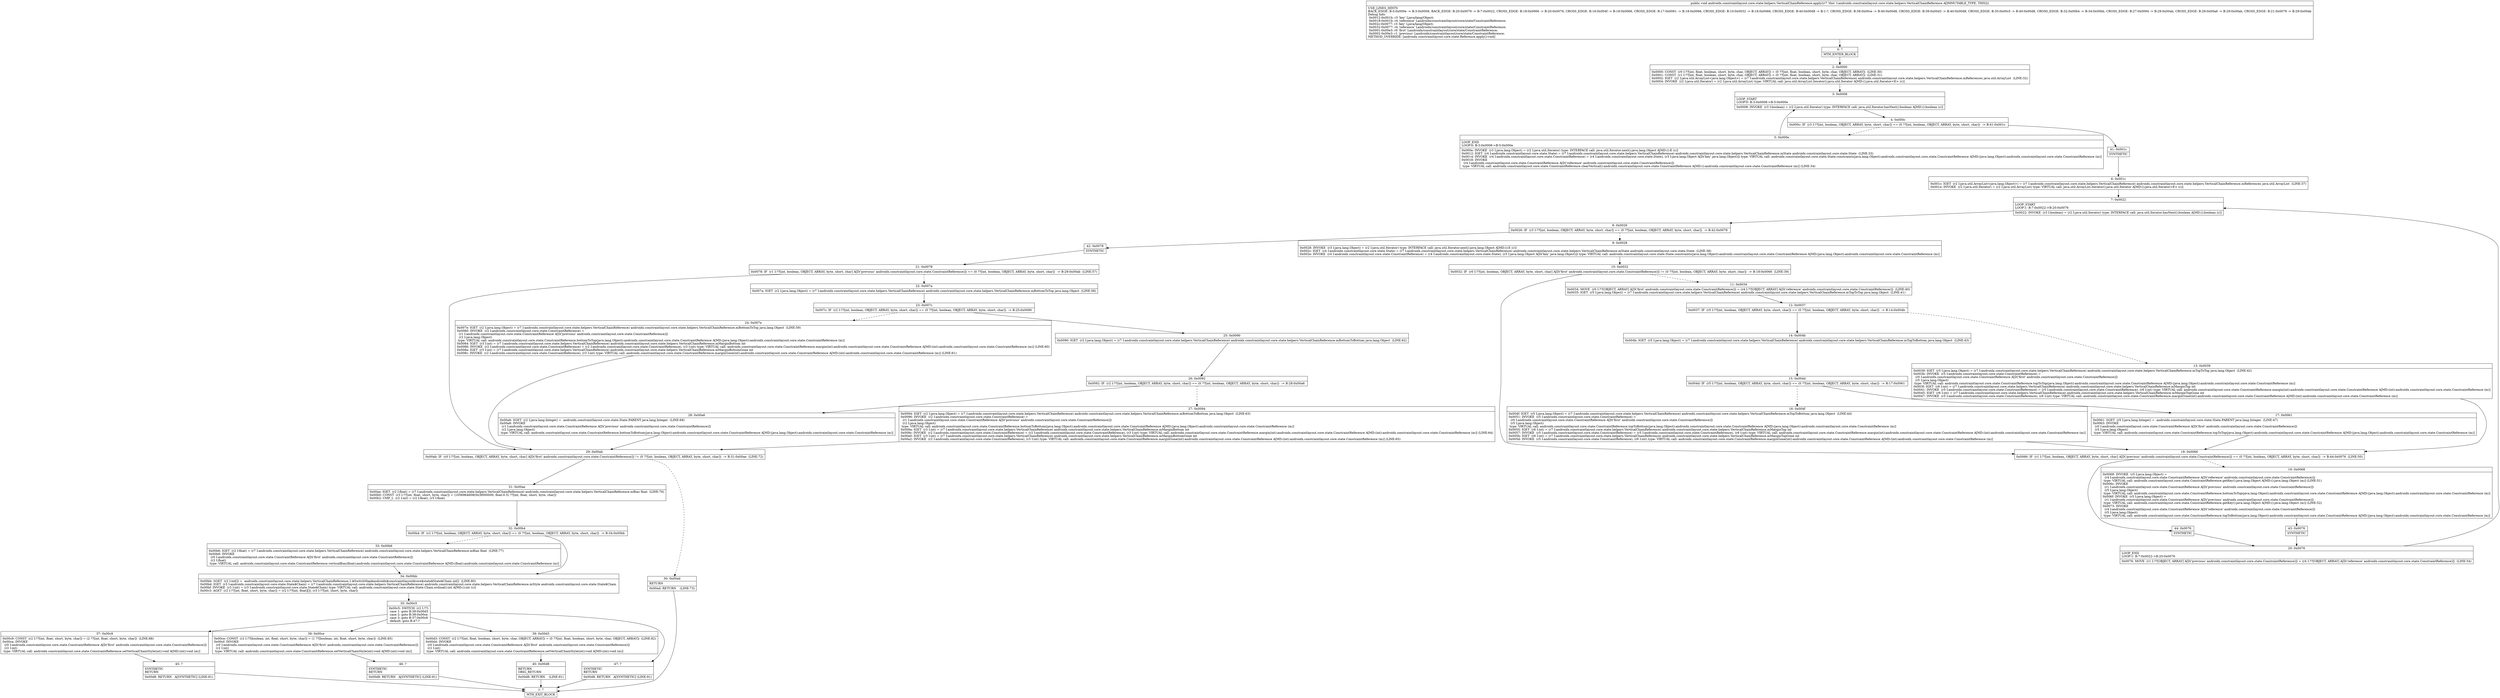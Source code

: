 digraph "CFG forandroidx.constraintlayout.core.state.helpers.VerticalChainReference.apply()V" {
Node_0 [shape=record,label="{0\:\ ?|MTH_ENTER_BLOCK\l}"];
Node_2 [shape=record,label="{2\:\ 0x0000|0x0000: CONST  (r0 I:??[int, float, boolean, short, byte, char, OBJECT, ARRAY]) = (0 ??[int, float, boolean, short, byte, char, OBJECT, ARRAY])  (LINE:30)\l0x0001: CONST  (r1 I:??[int, float, boolean, short, byte, char, OBJECT, ARRAY]) = (0 ??[int, float, boolean, short, byte, char, OBJECT, ARRAY])  (LINE:31)\l0x0002: IGET  (r2 I:java.util.ArrayList\<java.lang.Object\>) = (r7 I:androidx.constraintlayout.core.state.helpers.VerticalChainReference) androidx.constraintlayout.core.state.helpers.VerticalChainReference.mReferences java.util.ArrayList  (LINE:32)\l0x0004: INVOKE  (r2 I:java.util.Iterator) = (r2 I:java.util.ArrayList) type: VIRTUAL call: java.util.ArrayList.iterator():java.util.Iterator A[MD:():java.util.Iterator\<E\> (c)]\l}"];
Node_3 [shape=record,label="{3\:\ 0x0008|LOOP_START\lLOOP:0: B:3:0x0008\-\>B:5:0x000e\l|0x0008: INVOKE  (r3 I:boolean) = (r2 I:java.util.Iterator) type: INTERFACE call: java.util.Iterator.hasNext():boolean A[MD:():boolean (c)]\l}"];
Node_4 [shape=record,label="{4\:\ 0x000c|0x000c: IF  (r3 I:??[int, boolean, OBJECT, ARRAY, byte, short, char]) == (0 ??[int, boolean, OBJECT, ARRAY, byte, short, char])  \-\> B:41:0x001c \l}"];
Node_5 [shape=record,label="{5\:\ 0x000e|LOOP_END\lLOOP:0: B:3:0x0008\-\>B:5:0x000e\l|0x000e: INVOKE  (r3 I:java.lang.Object) = (r2 I:java.util.Iterator) type: INTERFACE call: java.util.Iterator.next():java.lang.Object A[MD:():E (c)]\l0x0012: IGET  (r4 I:androidx.constraintlayout.core.state.State) = (r7 I:androidx.constraintlayout.core.state.helpers.VerticalChainReference) androidx.constraintlayout.core.state.helpers.VerticalChainReference.mState androidx.constraintlayout.core.state.State  (LINE:33)\l0x0014: INVOKE  (r4 I:androidx.constraintlayout.core.state.ConstraintReference) = (r4 I:androidx.constraintlayout.core.state.State), (r3 I:java.lang.Object A[D('key' java.lang.Object)]) type: VIRTUAL call: androidx.constraintlayout.core.state.State.constraints(java.lang.Object):androidx.constraintlayout.core.state.ConstraintReference A[MD:(java.lang.Object):androidx.constraintlayout.core.state.ConstraintReference (m)]\l0x0018: INVOKE  \l  (r4 I:androidx.constraintlayout.core.state.ConstraintReference A[D('reference' androidx.constraintlayout.core.state.ConstraintReference)])\l type: VIRTUAL call: androidx.constraintlayout.core.state.ConstraintReference.clearVertical():androidx.constraintlayout.core.state.ConstraintReference A[MD:():androidx.constraintlayout.core.state.ConstraintReference (m)] (LINE:34)\l}"];
Node_41 [shape=record,label="{41\:\ 0x001c|SYNTHETIC\l}"];
Node_6 [shape=record,label="{6\:\ 0x001c|0x001c: IGET  (r2 I:java.util.ArrayList\<java.lang.Object\>) = (r7 I:androidx.constraintlayout.core.state.helpers.VerticalChainReference) androidx.constraintlayout.core.state.helpers.VerticalChainReference.mReferences java.util.ArrayList  (LINE:37)\l0x001e: INVOKE  (r2 I:java.util.Iterator) = (r2 I:java.util.ArrayList) type: VIRTUAL call: java.util.ArrayList.iterator():java.util.Iterator A[MD:():java.util.Iterator\<E\> (c)]\l}"];
Node_7 [shape=record,label="{7\:\ 0x0022|LOOP_START\lLOOP:1: B:7:0x0022\-\>B:20:0x0076\l|0x0022: INVOKE  (r3 I:boolean) = (r2 I:java.util.Iterator) type: INTERFACE call: java.util.Iterator.hasNext():boolean A[MD:():boolean (c)]\l}"];
Node_8 [shape=record,label="{8\:\ 0x0026|0x0026: IF  (r3 I:??[int, boolean, OBJECT, ARRAY, byte, short, char]) == (0 ??[int, boolean, OBJECT, ARRAY, byte, short, char])  \-\> B:42:0x0078 \l}"];
Node_9 [shape=record,label="{9\:\ 0x0028|0x0028: INVOKE  (r3 I:java.lang.Object) = (r2 I:java.util.Iterator) type: INTERFACE call: java.util.Iterator.next():java.lang.Object A[MD:():E (c)]\l0x002c: IGET  (r4 I:androidx.constraintlayout.core.state.State) = (r7 I:androidx.constraintlayout.core.state.helpers.VerticalChainReference) androidx.constraintlayout.core.state.helpers.VerticalChainReference.mState androidx.constraintlayout.core.state.State  (LINE:38)\l0x002e: INVOKE  (r4 I:androidx.constraintlayout.core.state.ConstraintReference) = (r4 I:androidx.constraintlayout.core.state.State), (r3 I:java.lang.Object A[D('key' java.lang.Object)]) type: VIRTUAL call: androidx.constraintlayout.core.state.State.constraints(java.lang.Object):androidx.constraintlayout.core.state.ConstraintReference A[MD:(java.lang.Object):androidx.constraintlayout.core.state.ConstraintReference (m)]\l}"];
Node_10 [shape=record,label="{10\:\ 0x0032|0x0032: IF  (r0 I:??[int, boolean, OBJECT, ARRAY, byte, short, char] A[D('first' androidx.constraintlayout.core.state.ConstraintReference)]) != (0 ??[int, boolean, OBJECT, ARRAY, byte, short, char])  \-\> B:18:0x0066  (LINE:39)\l}"];
Node_11 [shape=record,label="{11\:\ 0x0034|0x0034: MOVE  (r0 I:??[OBJECT, ARRAY] A[D('first' androidx.constraintlayout.core.state.ConstraintReference)]) = (r4 I:??[OBJECT, ARRAY] A[D('reference' androidx.constraintlayout.core.state.ConstraintReference)])  (LINE:40)\l0x0035: IGET  (r5 I:java.lang.Object) = (r7 I:androidx.constraintlayout.core.state.helpers.VerticalChainReference) androidx.constraintlayout.core.state.helpers.VerticalChainReference.mTopToTop java.lang.Object  (LINE:41)\l}"];
Node_12 [shape=record,label="{12\:\ 0x0037|0x0037: IF  (r5 I:??[int, boolean, OBJECT, ARRAY, byte, short, char]) == (0 ??[int, boolean, OBJECT, ARRAY, byte, short, char])  \-\> B:14:0x004b \l}"];
Node_13 [shape=record,label="{13\:\ 0x0039|0x0039: IGET  (r5 I:java.lang.Object) = (r7 I:androidx.constraintlayout.core.state.helpers.VerticalChainReference) androidx.constraintlayout.core.state.helpers.VerticalChainReference.mTopToTop java.lang.Object  (LINE:42)\l0x003b: INVOKE  (r5 I:androidx.constraintlayout.core.state.ConstraintReference) = \l  (r0 I:androidx.constraintlayout.core.state.ConstraintReference A[D('first' androidx.constraintlayout.core.state.ConstraintReference)])\l  (r5 I:java.lang.Object)\l type: VIRTUAL call: androidx.constraintlayout.core.state.ConstraintReference.topToTop(java.lang.Object):androidx.constraintlayout.core.state.ConstraintReference A[MD:(java.lang.Object):androidx.constraintlayout.core.state.ConstraintReference (m)]\l0x003f: IGET  (r6 I:int) = (r7 I:androidx.constraintlayout.core.state.helpers.VerticalChainReference) androidx.constraintlayout.core.state.helpers.VerticalChainReference.mMarginTop int \l0x0041: INVOKE  (r5 I:androidx.constraintlayout.core.state.ConstraintReference) = (r5 I:androidx.constraintlayout.core.state.ConstraintReference), (r6 I:int) type: VIRTUAL call: androidx.constraintlayout.core.state.ConstraintReference.margin(int):androidx.constraintlayout.core.state.ConstraintReference A[MD:(int):androidx.constraintlayout.core.state.ConstraintReference (m)]\l0x0045: IGET  (r6 I:int) = (r7 I:androidx.constraintlayout.core.state.helpers.VerticalChainReference) androidx.constraintlayout.core.state.helpers.VerticalChainReference.mMarginTopGone int \l0x0047: INVOKE  (r5 I:androidx.constraintlayout.core.state.ConstraintReference), (r6 I:int) type: VIRTUAL call: androidx.constraintlayout.core.state.ConstraintReference.marginGone(int):androidx.constraintlayout.core.state.ConstraintReference A[MD:(int):androidx.constraintlayout.core.state.ConstraintReference (m)]\l}"];
Node_14 [shape=record,label="{14\:\ 0x004b|0x004b: IGET  (r5 I:java.lang.Object) = (r7 I:androidx.constraintlayout.core.state.helpers.VerticalChainReference) androidx.constraintlayout.core.state.helpers.VerticalChainReference.mTopToBottom java.lang.Object  (LINE:43)\l}"];
Node_15 [shape=record,label="{15\:\ 0x004d|0x004d: IF  (r5 I:??[int, boolean, OBJECT, ARRAY, byte, short, char]) == (0 ??[int, boolean, OBJECT, ARRAY, byte, short, char])  \-\> B:17:0x0061 \l}"];
Node_16 [shape=record,label="{16\:\ 0x004f|0x004f: IGET  (r5 I:java.lang.Object) = (r7 I:androidx.constraintlayout.core.state.helpers.VerticalChainReference) androidx.constraintlayout.core.state.helpers.VerticalChainReference.mTopToBottom java.lang.Object  (LINE:44)\l0x0051: INVOKE  (r5 I:androidx.constraintlayout.core.state.ConstraintReference) = \l  (r0 I:androidx.constraintlayout.core.state.ConstraintReference A[D('first' androidx.constraintlayout.core.state.ConstraintReference)])\l  (r5 I:java.lang.Object)\l type: VIRTUAL call: androidx.constraintlayout.core.state.ConstraintReference.topToBottom(java.lang.Object):androidx.constraintlayout.core.state.ConstraintReference A[MD:(java.lang.Object):androidx.constraintlayout.core.state.ConstraintReference (m)]\l0x0055: IGET  (r6 I:int) = (r7 I:androidx.constraintlayout.core.state.helpers.VerticalChainReference) androidx.constraintlayout.core.state.helpers.VerticalChainReference.mMarginTop int \l0x0057: INVOKE  (r5 I:androidx.constraintlayout.core.state.ConstraintReference) = (r5 I:androidx.constraintlayout.core.state.ConstraintReference), (r6 I:int) type: VIRTUAL call: androidx.constraintlayout.core.state.ConstraintReference.margin(int):androidx.constraintlayout.core.state.ConstraintReference A[MD:(int):androidx.constraintlayout.core.state.ConstraintReference (m)]\l0x005b: IGET  (r6 I:int) = (r7 I:androidx.constraintlayout.core.state.helpers.VerticalChainReference) androidx.constraintlayout.core.state.helpers.VerticalChainReference.mMarginTopGone int \l0x005d: INVOKE  (r5 I:androidx.constraintlayout.core.state.ConstraintReference), (r6 I:int) type: VIRTUAL call: androidx.constraintlayout.core.state.ConstraintReference.marginGone(int):androidx.constraintlayout.core.state.ConstraintReference A[MD:(int):androidx.constraintlayout.core.state.ConstraintReference (m)]\l}"];
Node_17 [shape=record,label="{17\:\ 0x0061|0x0061: SGET  (r5 I:java.lang.Integer) =  androidx.constraintlayout.core.state.State.PARENT java.lang.Integer  (LINE:47)\l0x0063: INVOKE  \l  (r0 I:androidx.constraintlayout.core.state.ConstraintReference A[D('first' androidx.constraintlayout.core.state.ConstraintReference)])\l  (r5 I:java.lang.Object)\l type: VIRTUAL call: androidx.constraintlayout.core.state.ConstraintReference.topToTop(java.lang.Object):androidx.constraintlayout.core.state.ConstraintReference A[MD:(java.lang.Object):androidx.constraintlayout.core.state.ConstraintReference (m)]\l}"];
Node_18 [shape=record,label="{18\:\ 0x0066|0x0066: IF  (r1 I:??[int, boolean, OBJECT, ARRAY, byte, short, char] A[D('previous' androidx.constraintlayout.core.state.ConstraintReference)]) == (0 ??[int, boolean, OBJECT, ARRAY, byte, short, char])  \-\> B:44:0x0076  (LINE:50)\l}"];
Node_19 [shape=record,label="{19\:\ 0x0068|0x0068: INVOKE  (r5 I:java.lang.Object) = \l  (r4 I:androidx.constraintlayout.core.state.ConstraintReference A[D('reference' androidx.constraintlayout.core.state.ConstraintReference)])\l type: VIRTUAL call: androidx.constraintlayout.core.state.ConstraintReference.getKey():java.lang.Object A[MD:():java.lang.Object (m)] (LINE:51)\l0x006c: INVOKE  \l  (r1 I:androidx.constraintlayout.core.state.ConstraintReference A[D('previous' androidx.constraintlayout.core.state.ConstraintReference)])\l  (r5 I:java.lang.Object)\l type: VIRTUAL call: androidx.constraintlayout.core.state.ConstraintReference.bottomToTop(java.lang.Object):androidx.constraintlayout.core.state.ConstraintReference A[MD:(java.lang.Object):androidx.constraintlayout.core.state.ConstraintReference (m)]\l0x006f: INVOKE  (r5 I:java.lang.Object) = \l  (r1 I:androidx.constraintlayout.core.state.ConstraintReference A[D('previous' androidx.constraintlayout.core.state.ConstraintReference)])\l type: VIRTUAL call: androidx.constraintlayout.core.state.ConstraintReference.getKey():java.lang.Object A[MD:():java.lang.Object (m)] (LINE:52)\l0x0073: INVOKE  \l  (r4 I:androidx.constraintlayout.core.state.ConstraintReference A[D('reference' androidx.constraintlayout.core.state.ConstraintReference)])\l  (r5 I:java.lang.Object)\l type: VIRTUAL call: androidx.constraintlayout.core.state.ConstraintReference.topToBottom(java.lang.Object):androidx.constraintlayout.core.state.ConstraintReference A[MD:(java.lang.Object):androidx.constraintlayout.core.state.ConstraintReference (m)]\l}"];
Node_43 [shape=record,label="{43\:\ 0x0076|SYNTHETIC\l}"];
Node_20 [shape=record,label="{20\:\ 0x0076|LOOP_END\lLOOP:1: B:7:0x0022\-\>B:20:0x0076\l|0x0076: MOVE  (r1 I:??[OBJECT, ARRAY] A[D('previous' androidx.constraintlayout.core.state.ConstraintReference)]) = (r4 I:??[OBJECT, ARRAY] A[D('reference' androidx.constraintlayout.core.state.ConstraintReference)])  (LINE:54)\l}"];
Node_44 [shape=record,label="{44\:\ 0x0076|SYNTHETIC\l}"];
Node_42 [shape=record,label="{42\:\ 0x0078|SYNTHETIC\l}"];
Node_21 [shape=record,label="{21\:\ 0x0078|0x0078: IF  (r1 I:??[int, boolean, OBJECT, ARRAY, byte, short, char] A[D('previous' androidx.constraintlayout.core.state.ConstraintReference)]) == (0 ??[int, boolean, OBJECT, ARRAY, byte, short, char])  \-\> B:29:0x00ab  (LINE:57)\l}"];
Node_22 [shape=record,label="{22\:\ 0x007a|0x007a: IGET  (r2 I:java.lang.Object) = (r7 I:androidx.constraintlayout.core.state.helpers.VerticalChainReference) androidx.constraintlayout.core.state.helpers.VerticalChainReference.mBottomToTop java.lang.Object  (LINE:58)\l}"];
Node_23 [shape=record,label="{23\:\ 0x007c|0x007c: IF  (r2 I:??[int, boolean, OBJECT, ARRAY, byte, short, char]) == (0 ??[int, boolean, OBJECT, ARRAY, byte, short, char])  \-\> B:25:0x0090 \l}"];
Node_24 [shape=record,label="{24\:\ 0x007e|0x007e: IGET  (r2 I:java.lang.Object) = (r7 I:androidx.constraintlayout.core.state.helpers.VerticalChainReference) androidx.constraintlayout.core.state.helpers.VerticalChainReference.mBottomToTop java.lang.Object  (LINE:59)\l0x0080: INVOKE  (r2 I:androidx.constraintlayout.core.state.ConstraintReference) = \l  (r1 I:androidx.constraintlayout.core.state.ConstraintReference A[D('previous' androidx.constraintlayout.core.state.ConstraintReference)])\l  (r2 I:java.lang.Object)\l type: VIRTUAL call: androidx.constraintlayout.core.state.ConstraintReference.bottomToTop(java.lang.Object):androidx.constraintlayout.core.state.ConstraintReference A[MD:(java.lang.Object):androidx.constraintlayout.core.state.ConstraintReference (m)]\l0x0084: IGET  (r3 I:int) = (r7 I:androidx.constraintlayout.core.state.helpers.VerticalChainReference) androidx.constraintlayout.core.state.helpers.VerticalChainReference.mMarginBottom int \l0x0086: INVOKE  (r2 I:androidx.constraintlayout.core.state.ConstraintReference) = (r2 I:androidx.constraintlayout.core.state.ConstraintReference), (r3 I:int) type: VIRTUAL call: androidx.constraintlayout.core.state.ConstraintReference.margin(int):androidx.constraintlayout.core.state.ConstraintReference A[MD:(int):androidx.constraintlayout.core.state.ConstraintReference (m)] (LINE:60)\l0x008a: IGET  (r3 I:int) = (r7 I:androidx.constraintlayout.core.state.helpers.VerticalChainReference) androidx.constraintlayout.core.state.helpers.VerticalChainReference.mMarginBottomGone int \l0x008c: INVOKE  (r2 I:androidx.constraintlayout.core.state.ConstraintReference), (r3 I:int) type: VIRTUAL call: androidx.constraintlayout.core.state.ConstraintReference.marginGone(int):androidx.constraintlayout.core.state.ConstraintReference A[MD:(int):androidx.constraintlayout.core.state.ConstraintReference (m)] (LINE:61)\l}"];
Node_25 [shape=record,label="{25\:\ 0x0090|0x0090: IGET  (r2 I:java.lang.Object) = (r7 I:androidx.constraintlayout.core.state.helpers.VerticalChainReference) androidx.constraintlayout.core.state.helpers.VerticalChainReference.mBottomToBottom java.lang.Object  (LINE:62)\l}"];
Node_26 [shape=record,label="{26\:\ 0x0092|0x0092: IF  (r2 I:??[int, boolean, OBJECT, ARRAY, byte, short, char]) == (0 ??[int, boolean, OBJECT, ARRAY, byte, short, char])  \-\> B:28:0x00a6 \l}"];
Node_27 [shape=record,label="{27\:\ 0x0094|0x0094: IGET  (r2 I:java.lang.Object) = (r7 I:androidx.constraintlayout.core.state.helpers.VerticalChainReference) androidx.constraintlayout.core.state.helpers.VerticalChainReference.mBottomToBottom java.lang.Object  (LINE:63)\l0x0096: INVOKE  (r2 I:androidx.constraintlayout.core.state.ConstraintReference) = \l  (r1 I:androidx.constraintlayout.core.state.ConstraintReference A[D('previous' androidx.constraintlayout.core.state.ConstraintReference)])\l  (r2 I:java.lang.Object)\l type: VIRTUAL call: androidx.constraintlayout.core.state.ConstraintReference.bottomToBottom(java.lang.Object):androidx.constraintlayout.core.state.ConstraintReference A[MD:(java.lang.Object):androidx.constraintlayout.core.state.ConstraintReference (m)]\l0x009a: IGET  (r3 I:int) = (r7 I:androidx.constraintlayout.core.state.helpers.VerticalChainReference) androidx.constraintlayout.core.state.helpers.VerticalChainReference.mMarginBottom int \l0x009c: INVOKE  (r2 I:androidx.constraintlayout.core.state.ConstraintReference) = (r2 I:androidx.constraintlayout.core.state.ConstraintReference), (r3 I:int) type: VIRTUAL call: androidx.constraintlayout.core.state.ConstraintReference.margin(int):androidx.constraintlayout.core.state.ConstraintReference A[MD:(int):androidx.constraintlayout.core.state.ConstraintReference (m)] (LINE:64)\l0x00a0: IGET  (r3 I:int) = (r7 I:androidx.constraintlayout.core.state.helpers.VerticalChainReference) androidx.constraintlayout.core.state.helpers.VerticalChainReference.mMarginBottomGone int \l0x00a2: INVOKE  (r2 I:androidx.constraintlayout.core.state.ConstraintReference), (r3 I:int) type: VIRTUAL call: androidx.constraintlayout.core.state.ConstraintReference.marginGone(int):androidx.constraintlayout.core.state.ConstraintReference A[MD:(int):androidx.constraintlayout.core.state.ConstraintReference (m)] (LINE:65)\l}"];
Node_28 [shape=record,label="{28\:\ 0x00a6|0x00a6: SGET  (r2 I:java.lang.Integer) =  androidx.constraintlayout.core.state.State.PARENT java.lang.Integer  (LINE:68)\l0x00a8: INVOKE  \l  (r1 I:androidx.constraintlayout.core.state.ConstraintReference A[D('previous' androidx.constraintlayout.core.state.ConstraintReference)])\l  (r2 I:java.lang.Object)\l type: VIRTUAL call: androidx.constraintlayout.core.state.ConstraintReference.bottomToBottom(java.lang.Object):androidx.constraintlayout.core.state.ConstraintReference A[MD:(java.lang.Object):androidx.constraintlayout.core.state.ConstraintReference (m)]\l}"];
Node_29 [shape=record,label="{29\:\ 0x00ab|0x00ab: IF  (r0 I:??[int, boolean, OBJECT, ARRAY, byte, short, char] A[D('first' androidx.constraintlayout.core.state.ConstraintReference)]) != (0 ??[int, boolean, OBJECT, ARRAY, byte, short, char])  \-\> B:31:0x00ae  (LINE:72)\l}"];
Node_30 [shape=record,label="{30\:\ 0x00ad|RETURN\l|0x00ad: RETURN    (LINE:73)\l}"];
Node_1 [shape=record,label="{1\:\ ?|MTH_EXIT_BLOCK\l}"];
Node_31 [shape=record,label="{31\:\ 0x00ae|0x00ae: IGET  (r2 I:float) = (r7 I:androidx.constraintlayout.core.state.helpers.VerticalChainReference) androidx.constraintlayout.core.state.helpers.VerticalChainReference.mBias float  (LINE:76)\l0x00b0: CONST  (r3 I:??[int, float, short, byte, char]) = (1056964608(0x3f000000, float:0.5) ??[int, float, short, byte, char]) \l0x00b2: CMP_L  (r2 I:int) = (r2 I:float), (r3 I:float) \l}"];
Node_32 [shape=record,label="{32\:\ 0x00b4|0x00b4: IF  (r2 I:??[int, boolean, OBJECT, ARRAY, byte, short, char]) == (0 ??[int, boolean, OBJECT, ARRAY, byte, short, char])  \-\> B:34:0x00bb \l}"];
Node_33 [shape=record,label="{33\:\ 0x00b6|0x00b6: IGET  (r2 I:float) = (r7 I:androidx.constraintlayout.core.state.helpers.VerticalChainReference) androidx.constraintlayout.core.state.helpers.VerticalChainReference.mBias float  (LINE:77)\l0x00b8: INVOKE  \l  (r0 I:androidx.constraintlayout.core.state.ConstraintReference A[D('first' androidx.constraintlayout.core.state.ConstraintReference)])\l  (r2 I:float)\l type: VIRTUAL call: androidx.constraintlayout.core.state.ConstraintReference.verticalBias(float):androidx.constraintlayout.core.state.ConstraintReference A[MD:(float):androidx.constraintlayout.core.state.ConstraintReference (m)]\l}"];
Node_34 [shape=record,label="{34\:\ 0x00bb|0x00bb: SGET  (r2 I:int[]) =  androidx.constraintlayout.core.state.helpers.VerticalChainReference.1.$SwitchMap$androidx$constraintlayout$core$state$State$Chain int[]  (LINE:80)\l0x00bd: IGET  (r3 I:androidx.constraintlayout.core.state.State$Chain) = (r7 I:androidx.constraintlayout.core.state.helpers.VerticalChainReference) androidx.constraintlayout.core.state.helpers.VerticalChainReference.mStyle androidx.constraintlayout.core.state.State$Chain \l0x00bf: INVOKE  (r3 I:int) = (r3 I:androidx.constraintlayout.core.state.State$Chain) type: VIRTUAL call: androidx.constraintlayout.core.state.State.Chain.ordinal():int A[MD:():int (c)]\l0x00c3: AGET  (r2 I:??[int, float, short, byte, char]) = (r2 I:??[int, float][]), (r3 I:??[int, short, byte, char]) \l}"];
Node_35 [shape=record,label="{35\:\ 0x00c5|0x00c5: SWITCH  (r2 I:??)\l case 1: goto B:39:0x00d3\l case 2: goto B:38:0x00ce\l case 3: goto B:37:0x00c9\l default: goto B:47:? \l}"];
Node_37 [shape=record,label="{37\:\ 0x00c9|0x00c9: CONST  (r2 I:??[int, float, short, byte, char]) = (2 ??[int, float, short, byte, char])  (LINE:88)\l0x00ca: INVOKE  \l  (r0 I:androidx.constraintlayout.core.state.ConstraintReference A[D('first' androidx.constraintlayout.core.state.ConstraintReference)])\l  (r2 I:int)\l type: VIRTUAL call: androidx.constraintlayout.core.state.ConstraintReference.setVerticalChainStyle(int):void A[MD:(int):void (m)]\l}"];
Node_45 [shape=record,label="{45\:\ ?|SYNTHETIC\lRETURN\l|0x00d8: RETURN   A[SYNTHETIC] (LINE:91)\l}"];
Node_38 [shape=record,label="{38\:\ 0x00ce|0x00ce: CONST  (r2 I:??[boolean, int, float, short, byte, char]) = (1 ??[boolean, int, float, short, byte, char])  (LINE:85)\l0x00cf: INVOKE  \l  (r0 I:androidx.constraintlayout.core.state.ConstraintReference A[D('first' androidx.constraintlayout.core.state.ConstraintReference)])\l  (r2 I:int)\l type: VIRTUAL call: androidx.constraintlayout.core.state.ConstraintReference.setVerticalChainStyle(int):void A[MD:(int):void (m)]\l}"];
Node_46 [shape=record,label="{46\:\ ?|SYNTHETIC\lRETURN\l|0x00d8: RETURN   A[SYNTHETIC] (LINE:91)\l}"];
Node_39 [shape=record,label="{39\:\ 0x00d3|0x00d3: CONST  (r2 I:??[int, float, boolean, short, byte, char, OBJECT, ARRAY]) = (0 ??[int, float, boolean, short, byte, char, OBJECT, ARRAY])  (LINE:82)\l0x00d4: INVOKE  \l  (r0 I:androidx.constraintlayout.core.state.ConstraintReference A[D('first' androidx.constraintlayout.core.state.ConstraintReference)])\l  (r2 I:int)\l type: VIRTUAL call: androidx.constraintlayout.core.state.ConstraintReference.setVerticalChainStyle(int):void A[MD:(int):void (m)]\l}"];
Node_40 [shape=record,label="{40\:\ 0x00d8|RETURN\lORIG_RETURN\l|0x00d8: RETURN    (LINE:91)\l}"];
Node_47 [shape=record,label="{47\:\ ?|SYNTHETIC\lRETURN\l|0x00d8: RETURN   A[SYNTHETIC] (LINE:91)\l}"];
MethodNode[shape=record,label="{public void androidx.constraintlayout.core.state.helpers.VerticalChainReference.apply((r7 'this' I:androidx.constraintlayout.core.state.helpers.VerticalChainReference A[IMMUTABLE_TYPE, THIS]))  | USE_LINES_HINTS\lBACK_EDGE: B:5:0x000e \-\> B:3:0x0008, BACK_EDGE: B:20:0x0076 \-\> B:7:0x0022, CROSS_EDGE: B:18:0x0066 \-\> B:20:0x0076, CROSS_EDGE: B:16:0x004f \-\> B:18:0x0066, CROSS_EDGE: B:17:0x0061 \-\> B:18:0x0066, CROSS_EDGE: B:10:0x0032 \-\> B:18:0x0066, CROSS_EDGE: B:40:0x00d8 \-\> B:1:?, CROSS_EDGE: B:38:0x00ce \-\> B:40:0x00d8, CROSS_EDGE: B:39:0x00d3 \-\> B:40:0x00d8, CROSS_EDGE: B:35:0x00c5 \-\> B:40:0x00d8, CROSS_EDGE: B:32:0x00b4 \-\> B:34:0x00bb, CROSS_EDGE: B:27:0x0094 \-\> B:29:0x00ab, CROSS_EDGE: B:28:0x00a6 \-\> B:29:0x00ab, CROSS_EDGE: B:21:0x0078 \-\> B:29:0x00ab\lDebug Info:\l  0x0012\-0x001b: r3 'key' Ljava\/lang\/Object;\l  0x0018\-0x001b: r4 'reference' Landroidx\/constraintlayout\/core\/state\/ConstraintReference;\l  0x002c\-0x0077: r3 'key' Ljava\/lang\/Object;\l  0x0032\-0x0077: r4 'reference' Landroidx\/constraintlayout\/core\/state\/ConstraintReference;\l  0x0001\-0x00e3: r0 'first' Landroidx\/constraintlayout\/core\/state\/ConstraintReference;\l  0x0002\-0x00e3: r1 'previous' Landroidx\/constraintlayout\/core\/state\/ConstraintReference;\lMETHOD_OVERRIDE: [androidx.constraintlayout.core.state.Reference.apply():void]\l}"];
MethodNode -> Node_0;Node_0 -> Node_2;
Node_2 -> Node_3;
Node_3 -> Node_4;
Node_4 -> Node_5[style=dashed];
Node_4 -> Node_41;
Node_5 -> Node_3;
Node_41 -> Node_6;
Node_6 -> Node_7;
Node_7 -> Node_8;
Node_8 -> Node_9[style=dashed];
Node_8 -> Node_42;
Node_9 -> Node_10;
Node_10 -> Node_11[style=dashed];
Node_10 -> Node_18;
Node_11 -> Node_12;
Node_12 -> Node_13[style=dashed];
Node_12 -> Node_14;
Node_13 -> Node_18;
Node_14 -> Node_15;
Node_15 -> Node_16[style=dashed];
Node_15 -> Node_17;
Node_16 -> Node_18;
Node_17 -> Node_18;
Node_18 -> Node_19[style=dashed];
Node_18 -> Node_44;
Node_19 -> Node_43;
Node_43 -> Node_20;
Node_20 -> Node_7;
Node_44 -> Node_20;
Node_42 -> Node_21;
Node_21 -> Node_22[style=dashed];
Node_21 -> Node_29;
Node_22 -> Node_23;
Node_23 -> Node_24[style=dashed];
Node_23 -> Node_25;
Node_24 -> Node_29;
Node_25 -> Node_26;
Node_26 -> Node_27[style=dashed];
Node_26 -> Node_28;
Node_27 -> Node_29;
Node_28 -> Node_29;
Node_29 -> Node_30[style=dashed];
Node_29 -> Node_31;
Node_30 -> Node_1;
Node_31 -> Node_32;
Node_32 -> Node_33[style=dashed];
Node_32 -> Node_34;
Node_33 -> Node_34;
Node_34 -> Node_35;
Node_35 -> Node_37;
Node_35 -> Node_38;
Node_35 -> Node_39;
Node_35 -> Node_47;
Node_37 -> Node_45;
Node_45 -> Node_1;
Node_38 -> Node_46;
Node_46 -> Node_1;
Node_39 -> Node_40;
Node_40 -> Node_1;
Node_47 -> Node_1;
}

